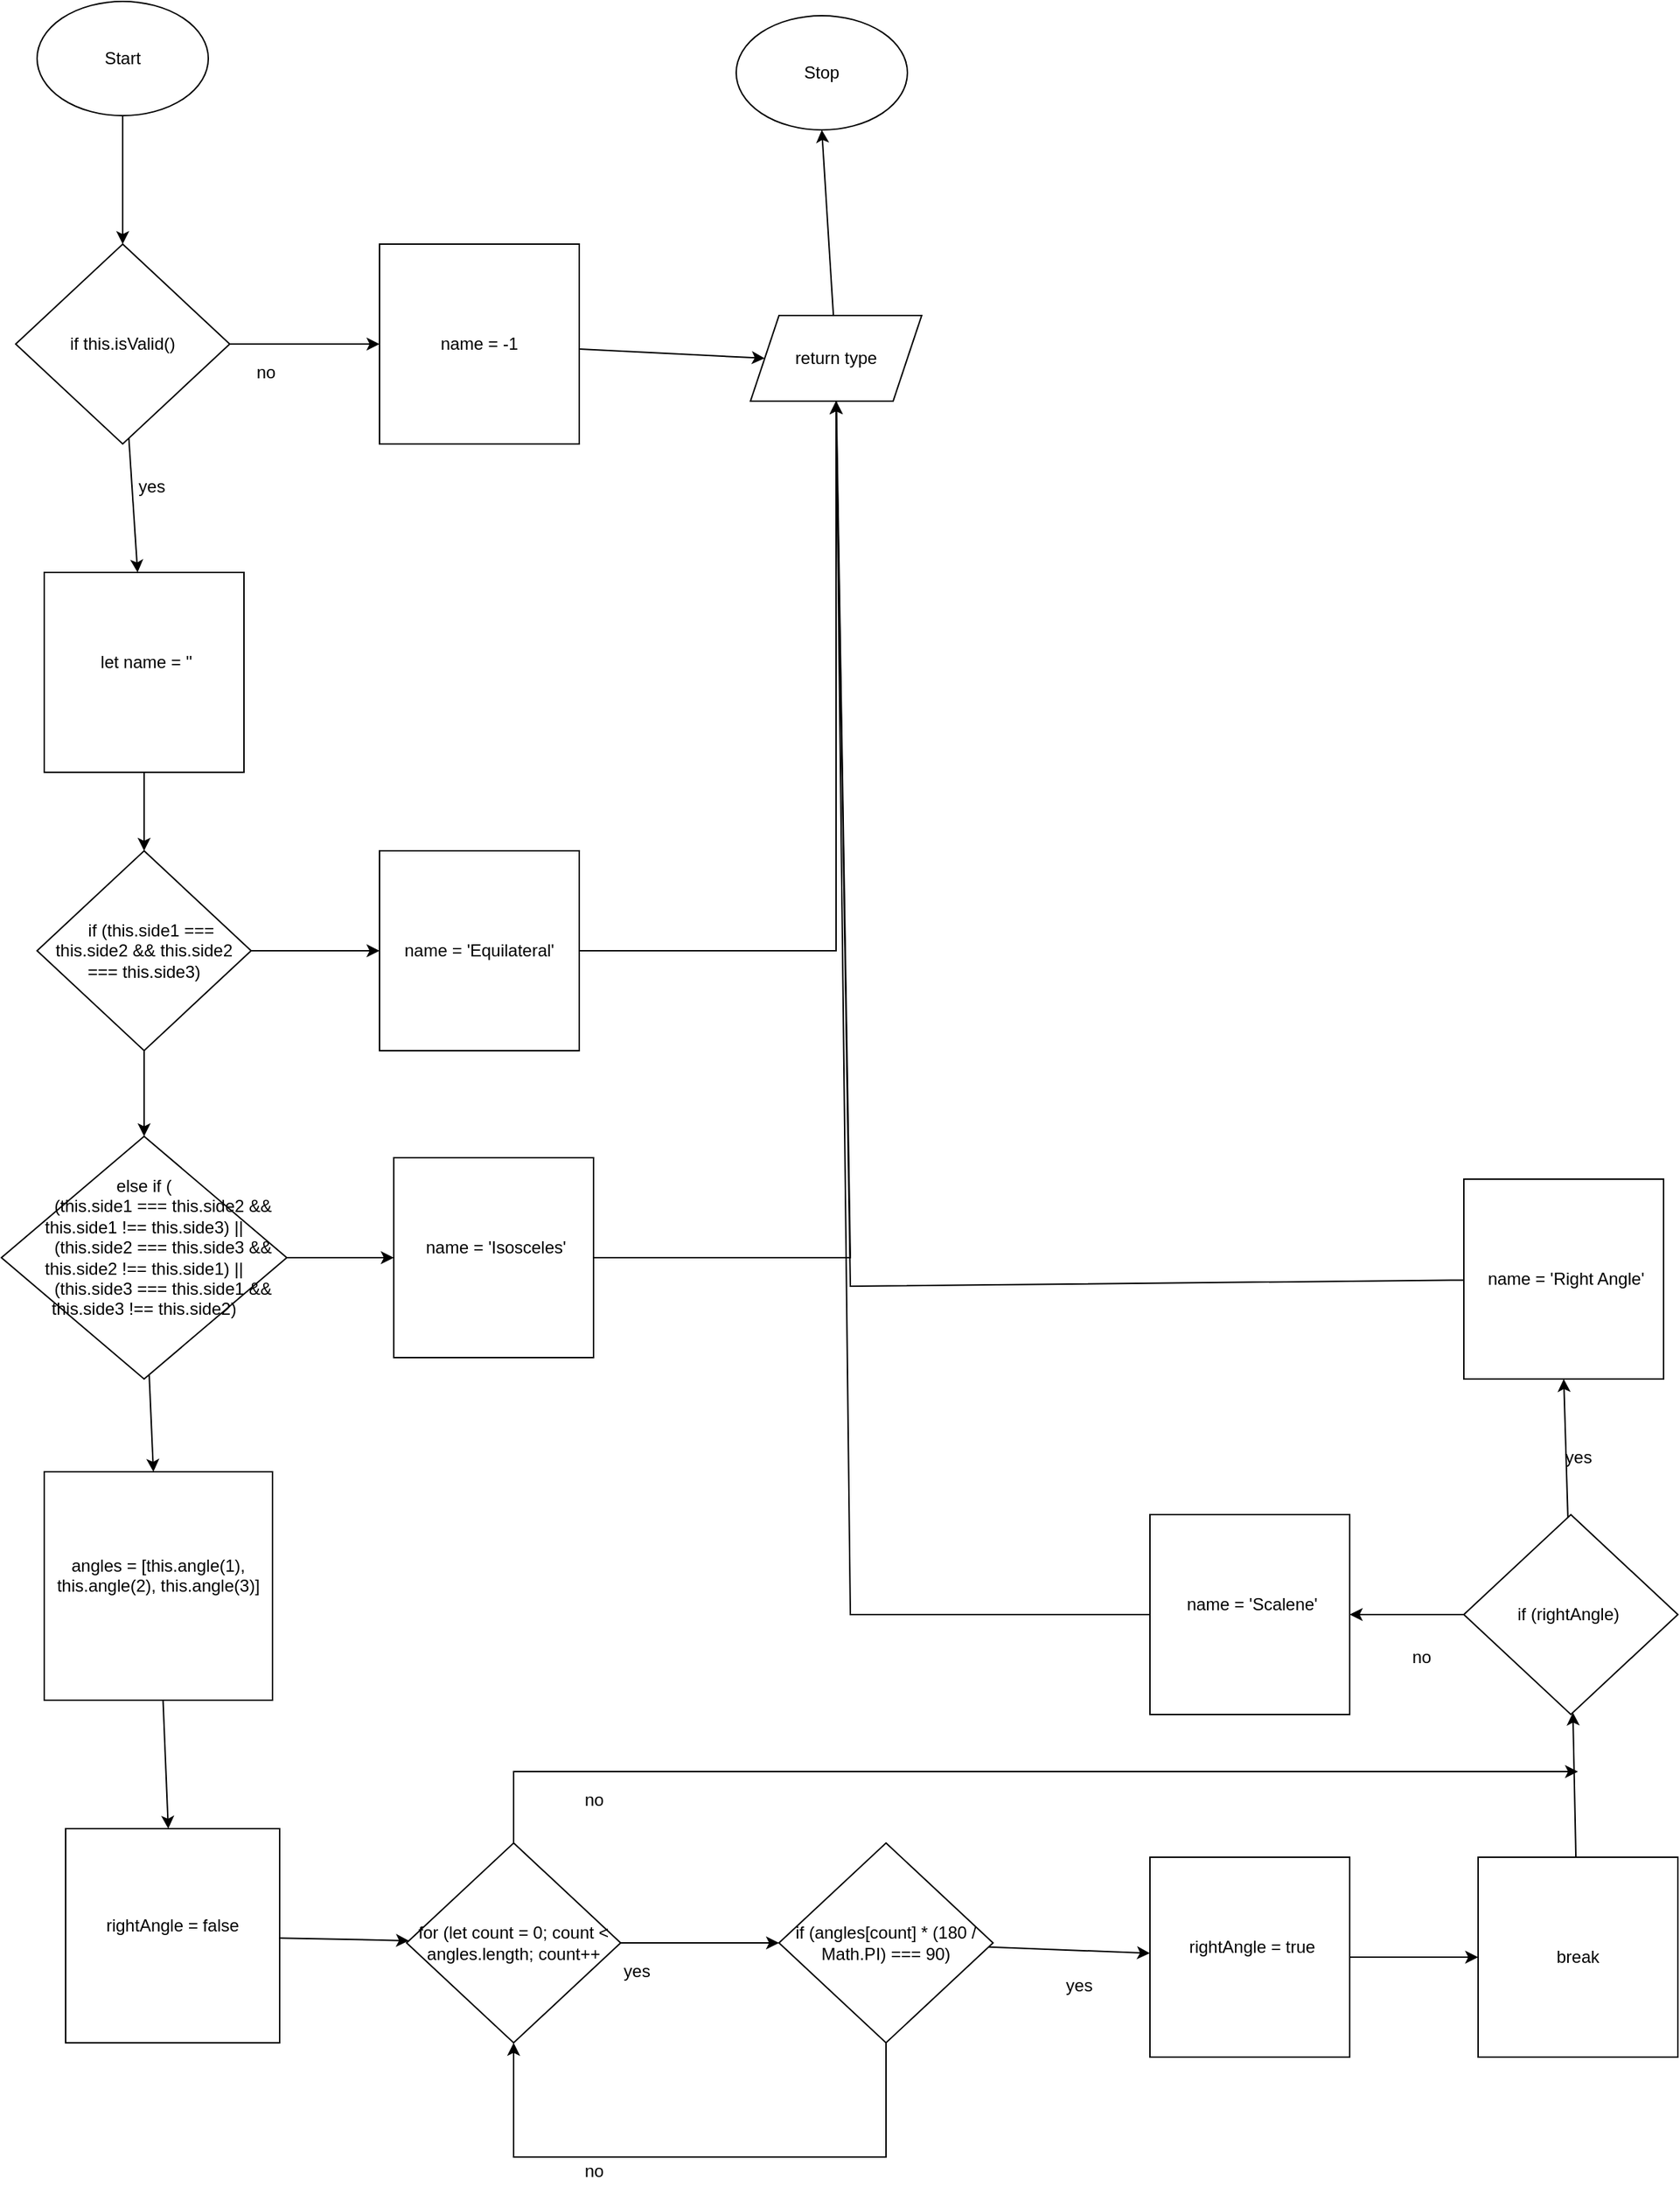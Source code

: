 <mxfile>
    <diagram id="IKkSVAOetWLGvoCPCLV3" name="Page-1">
        <mxGraphModel dx="742" dy="1658" grid="1" gridSize="10" guides="1" tooltips="1" connect="1" arrows="1" fold="1" page="1" pageScale="1" pageWidth="827" pageHeight="1169" math="0" shadow="0">
            <root>
                <mxCell id="0"/>
                <mxCell id="1" parent="0"/>
                <mxCell id="11" value="" style="edgeStyle=none;html=1;" edge="1" parent="1" source="2" target="4">
                    <mxGeometry relative="1" as="geometry"/>
                </mxCell>
                <mxCell id="2" value="Start" style="ellipse;whiteSpace=wrap;html=1;" vertex="1" parent="1">
                    <mxGeometry x="80" y="-10" width="120" height="80" as="geometry"/>
                </mxCell>
                <mxCell id="3" value="Stop" style="ellipse;whiteSpace=wrap;html=1;" vertex="1" parent="1">
                    <mxGeometry x="570" width="120" height="80" as="geometry"/>
                </mxCell>
                <mxCell id="8" value="" style="edgeStyle=none;html=1;" edge="1" parent="1" source="4" target="7">
                    <mxGeometry relative="1" as="geometry"/>
                </mxCell>
                <mxCell id="51" value="" style="edgeStyle=none;rounded=0;html=1;" edge="1" parent="1" source="4" target="19">
                    <mxGeometry relative="1" as="geometry"/>
                </mxCell>
                <mxCell id="4" value="if this.isValid()" style="rhombus;whiteSpace=wrap;html=1;" vertex="1" parent="1">
                    <mxGeometry x="65" y="160" width="150" height="140" as="geometry"/>
                </mxCell>
                <mxCell id="13" value="" style="edgeStyle=none;html=1;" edge="1" parent="1" source="5" target="12">
                    <mxGeometry relative="1" as="geometry"/>
                </mxCell>
                <mxCell id="46" value="" style="edgeStyle=none;rounded=0;html=1;" edge="1" parent="1" source="5" target="20">
                    <mxGeometry relative="1" as="geometry"/>
                </mxCell>
                <mxCell id="5" value="&lt;div&gt;else if (&lt;/div&gt;&lt;div&gt;&amp;nbsp; &amp;nbsp; &amp;nbsp; &amp;nbsp; (this.side1 === this.side2 &amp;amp;&amp;amp; this.side1 !== this.side3) ||&lt;/div&gt;&lt;div&gt;&amp;nbsp; &amp;nbsp; &amp;nbsp; &amp;nbsp; (this.side2 === this.side3 &amp;amp;&amp;amp; this.side2 !== this.side1) ||&lt;/div&gt;&lt;div&gt;&amp;nbsp; &amp;nbsp; &amp;nbsp; &amp;nbsp; (this.side3 === this.side1 &amp;amp;&amp;amp; this.side3 !== this.side2)&lt;/div&gt;&lt;div&gt;&lt;br&gt;&lt;/div&gt;" style="rhombus;whiteSpace=wrap;html=1;" vertex="1" parent="1">
                    <mxGeometry x="55" y="785" width="200" height="170" as="geometry"/>
                </mxCell>
                <mxCell id="10" value="" style="edgeStyle=none;html=1;" edge="1" parent="1" source="6" target="5">
                    <mxGeometry relative="1" as="geometry"/>
                </mxCell>
                <mxCell id="45" value="" style="edgeStyle=none;rounded=0;html=1;" edge="1" parent="1" source="6" target="21">
                    <mxGeometry relative="1" as="geometry"/>
                </mxCell>
                <mxCell id="6" value="&amp;nbsp; &amp;nbsp;if (this.side1 === this.side2 &amp;amp;&amp;amp; this.side2 === this.side3)" style="rhombus;whiteSpace=wrap;html=1;" vertex="1" parent="1">
                    <mxGeometry x="80" y="585" width="150" height="140" as="geometry"/>
                </mxCell>
                <mxCell id="9" value="" style="edgeStyle=none;html=1;" edge="1" parent="1" source="7" target="6">
                    <mxGeometry relative="1" as="geometry"/>
                </mxCell>
                <mxCell id="7" value="&lt;div&gt;&amp;nbsp;let name = ''&lt;/div&gt;&lt;div&gt;&lt;br&gt;&lt;/div&gt;" style="whiteSpace=wrap;html=1;aspect=fixed;" vertex="1" parent="1">
                    <mxGeometry x="85" y="390" width="140" height="140" as="geometry"/>
                </mxCell>
                <mxCell id="15" value="" style="edgeStyle=none;html=1;" edge="1" parent="1" source="12" target="14">
                    <mxGeometry relative="1" as="geometry"/>
                </mxCell>
                <mxCell id="12" value="&lt;div&gt;angles = [this.angle(1), this.angle(2), this.angle(3)]&lt;/div&gt;&lt;div&gt;&lt;br&gt;&lt;/div&gt;" style="whiteSpace=wrap;html=1;aspect=fixed;" vertex="1" parent="1">
                    <mxGeometry x="85" y="1020" width="160" height="160" as="geometry"/>
                </mxCell>
                <mxCell id="32" value="" style="edgeStyle=none;html=1;" edge="1" parent="1" source="14" target="26">
                    <mxGeometry relative="1" as="geometry"/>
                </mxCell>
                <mxCell id="14" value="&lt;div&gt;rightAngle = false&lt;/div&gt;&lt;div&gt;&lt;br&gt;&lt;/div&gt;" style="whiteSpace=wrap;html=1;aspect=fixed;" vertex="1" parent="1">
                    <mxGeometry x="100" y="1270" width="150" height="150" as="geometry"/>
                </mxCell>
                <mxCell id="44" style="edgeStyle=none;rounded=0;html=1;entryX=0;entryY=0.5;entryDx=0;entryDy=0;" edge="1" parent="1" source="19" target="22">
                    <mxGeometry relative="1" as="geometry"/>
                </mxCell>
                <mxCell id="19" value="name = -1" style="whiteSpace=wrap;html=1;aspect=fixed;" vertex="1" parent="1">
                    <mxGeometry x="320" y="160" width="140" height="140" as="geometry"/>
                </mxCell>
                <mxCell id="49" style="edgeStyle=none;rounded=0;html=1;" edge="1" parent="1" source="20">
                    <mxGeometry relative="1" as="geometry">
                        <mxPoint x="640" y="257.879" as="targetPoint"/>
                        <Array as="points">
                            <mxPoint x="650" y="870"/>
                        </Array>
                    </mxGeometry>
                </mxCell>
                <mxCell id="20" value="&lt;div&gt;&amp;nbsp;name = 'Isosceles'&lt;/div&gt;&lt;div&gt;&lt;br&gt;&lt;/div&gt;" style="whiteSpace=wrap;html=1;aspect=fixed;" vertex="1" parent="1">
                    <mxGeometry x="330" y="800" width="140" height="140" as="geometry"/>
                </mxCell>
                <mxCell id="48" style="edgeStyle=none;rounded=0;html=1;" edge="1" parent="1" source="21">
                    <mxGeometry relative="1" as="geometry">
                        <mxPoint x="640" y="270.0" as="targetPoint"/>
                        <Array as="points">
                            <mxPoint x="640" y="655"/>
                        </Array>
                    </mxGeometry>
                </mxCell>
                <mxCell id="21" value="name = 'Equilateral'" style="whiteSpace=wrap;html=1;aspect=fixed;" vertex="1" parent="1">
                    <mxGeometry x="320" y="585" width="140" height="140" as="geometry"/>
                </mxCell>
                <mxCell id="41" style="edgeStyle=none;rounded=0;html=1;entryX=0.5;entryY=1;entryDx=0;entryDy=0;" edge="1" parent="1" source="22" target="3">
                    <mxGeometry relative="1" as="geometry"/>
                </mxCell>
                <mxCell id="22" value="return type" style="shape=parallelogram;perimeter=parallelogramPerimeter;whiteSpace=wrap;html=1;fixedSize=1;" vertex="1" parent="1">
                    <mxGeometry x="580" y="210" width="120" height="60" as="geometry"/>
                </mxCell>
                <mxCell id="34" value="" style="edgeStyle=none;html=1;" edge="1" parent="1" source="25" target="29">
                    <mxGeometry relative="1" as="geometry"/>
                </mxCell>
                <mxCell id="38" style="edgeStyle=none;rounded=0;html=1;entryX=0.5;entryY=1;entryDx=0;entryDy=0;" edge="1" parent="1" source="25" target="26">
                    <mxGeometry relative="1" as="geometry">
                        <Array as="points">
                            <mxPoint x="675" y="1500"/>
                            <mxPoint x="414" y="1500"/>
                        </Array>
                    </mxGeometry>
                </mxCell>
                <mxCell id="25" value="if (angles[count] * (180 / Math.PI) === 90)" style="rhombus;whiteSpace=wrap;html=1;" vertex="1" parent="1">
                    <mxGeometry x="600" y="1280" width="150" height="140" as="geometry"/>
                </mxCell>
                <mxCell id="33" value="" style="edgeStyle=none;html=1;rounded=0;" edge="1" parent="1" source="26" target="25">
                    <mxGeometry relative="1" as="geometry"/>
                </mxCell>
                <mxCell id="39" style="edgeStyle=none;rounded=0;html=1;" edge="1" parent="1" source="26">
                    <mxGeometry relative="1" as="geometry">
                        <mxPoint x="1160" y="1230" as="targetPoint"/>
                        <Array as="points">
                            <mxPoint x="414" y="1230"/>
                        </Array>
                    </mxGeometry>
                </mxCell>
                <mxCell id="26" value="for (let count = 0; count &amp;lt; angles.length; count++" style="rhombus;whiteSpace=wrap;html=1;" vertex="1" parent="1">
                    <mxGeometry x="339" y="1280" width="150" height="140" as="geometry"/>
                </mxCell>
                <mxCell id="37" value="" style="edgeStyle=none;html=1;" edge="1" parent="1" source="27" target="30">
                    <mxGeometry relative="1" as="geometry"/>
                </mxCell>
                <mxCell id="42" style="edgeStyle=none;rounded=0;html=1;entryX=0.5;entryY=1;entryDx=0;entryDy=0;" edge="1" parent="1" source="27" target="31">
                    <mxGeometry relative="1" as="geometry"/>
                </mxCell>
                <mxCell id="27" value="if (rightAngle)&amp;nbsp;" style="rhombus;whiteSpace=wrap;html=1;" vertex="1" parent="1">
                    <mxGeometry x="1080" y="1050" width="150" height="140" as="geometry"/>
                </mxCell>
                <mxCell id="36" value="" style="edgeStyle=none;html=1;" edge="1" parent="1" source="28" target="27">
                    <mxGeometry relative="1" as="geometry"/>
                </mxCell>
                <mxCell id="28" value="break" style="whiteSpace=wrap;html=1;aspect=fixed;" vertex="1" parent="1">
                    <mxGeometry x="1090" y="1290" width="140" height="140" as="geometry"/>
                </mxCell>
                <mxCell id="35" value="" style="edgeStyle=none;html=1;" edge="1" parent="1" source="29" target="28">
                    <mxGeometry relative="1" as="geometry"/>
                </mxCell>
                <mxCell id="29" value="&lt;div&gt;&amp;nbsp;rightAngle = true&lt;/div&gt;&lt;div&gt;&lt;br&gt;&lt;/div&gt;" style="whiteSpace=wrap;html=1;aspect=fixed;" vertex="1" parent="1">
                    <mxGeometry x="860" y="1290" width="140" height="140" as="geometry"/>
                </mxCell>
                <mxCell id="40" style="edgeStyle=none;rounded=0;html=1;entryX=0.5;entryY=1;entryDx=0;entryDy=0;" edge="1" parent="1" source="30" target="22">
                    <mxGeometry relative="1" as="geometry">
                        <Array as="points">
                            <mxPoint x="650" y="1120"/>
                        </Array>
                    </mxGeometry>
                </mxCell>
                <mxCell id="30" value="&lt;div&gt;&amp;nbsp;name = 'Scalene'&lt;/div&gt;&lt;div&gt;&lt;br&gt;&lt;/div&gt;" style="whiteSpace=wrap;html=1;aspect=fixed;" vertex="1" parent="1">
                    <mxGeometry x="860" y="1050" width="140" height="140" as="geometry"/>
                </mxCell>
                <mxCell id="43" style="edgeStyle=none;rounded=0;html=1;" edge="1" parent="1" source="31">
                    <mxGeometry relative="1" as="geometry">
                        <mxPoint x="640" y="270" as="targetPoint"/>
                        <Array as="points">
                            <mxPoint x="650" y="890"/>
                        </Array>
                    </mxGeometry>
                </mxCell>
                <mxCell id="31" value="&amp;nbsp;name = 'Right Angle'" style="whiteSpace=wrap;html=1;aspect=fixed;" vertex="1" parent="1">
                    <mxGeometry x="1080" y="815" width="140" height="140" as="geometry"/>
                </mxCell>
                <mxCell id="50" value="yes" style="text;html=1;align=center;verticalAlign=middle;resizable=0;points=[];autosize=1;strokeColor=none;fillColor=none;" vertex="1" parent="1">
                    <mxGeometry x="145" y="320" width="30" height="20" as="geometry"/>
                </mxCell>
                <mxCell id="52" value="no" style="text;html=1;align=center;verticalAlign=middle;resizable=0;points=[];autosize=1;strokeColor=none;fillColor=none;" vertex="1" parent="1">
                    <mxGeometry x="225" y="240" width="30" height="20" as="geometry"/>
                </mxCell>
                <mxCell id="53" value="yes" style="text;html=1;align=center;verticalAlign=middle;resizable=0;points=[];autosize=1;strokeColor=none;fillColor=none;" vertex="1" parent="1">
                    <mxGeometry x="485" y="1360" width="30" height="20" as="geometry"/>
                </mxCell>
                <mxCell id="54" value="no" style="text;html=1;align=center;verticalAlign=middle;resizable=0;points=[];autosize=1;strokeColor=none;fillColor=none;" vertex="1" parent="1">
                    <mxGeometry x="455" y="1500" width="30" height="20" as="geometry"/>
                </mxCell>
                <mxCell id="55" value="no" style="text;html=1;align=center;verticalAlign=middle;resizable=0;points=[];autosize=1;strokeColor=none;fillColor=none;" vertex="1" parent="1">
                    <mxGeometry x="455" y="1240" width="30" height="20" as="geometry"/>
                </mxCell>
                <mxCell id="56" value="yes" style="text;html=1;align=center;verticalAlign=middle;resizable=0;points=[];autosize=1;strokeColor=none;fillColor=none;" vertex="1" parent="1">
                    <mxGeometry x="795" y="1370" width="30" height="20" as="geometry"/>
                </mxCell>
                <mxCell id="57" value="no" style="text;html=1;align=center;verticalAlign=middle;resizable=0;points=[];autosize=1;strokeColor=none;fillColor=none;" vertex="1" parent="1">
                    <mxGeometry x="1035" y="1140" width="30" height="20" as="geometry"/>
                </mxCell>
                <mxCell id="58" value="yes" style="text;html=1;align=center;verticalAlign=middle;resizable=0;points=[];autosize=1;strokeColor=none;fillColor=none;" vertex="1" parent="1">
                    <mxGeometry x="1145" y="1000" width="30" height="20" as="geometry"/>
                </mxCell>
            </root>
        </mxGraphModel>
    </diagram>
</mxfile>